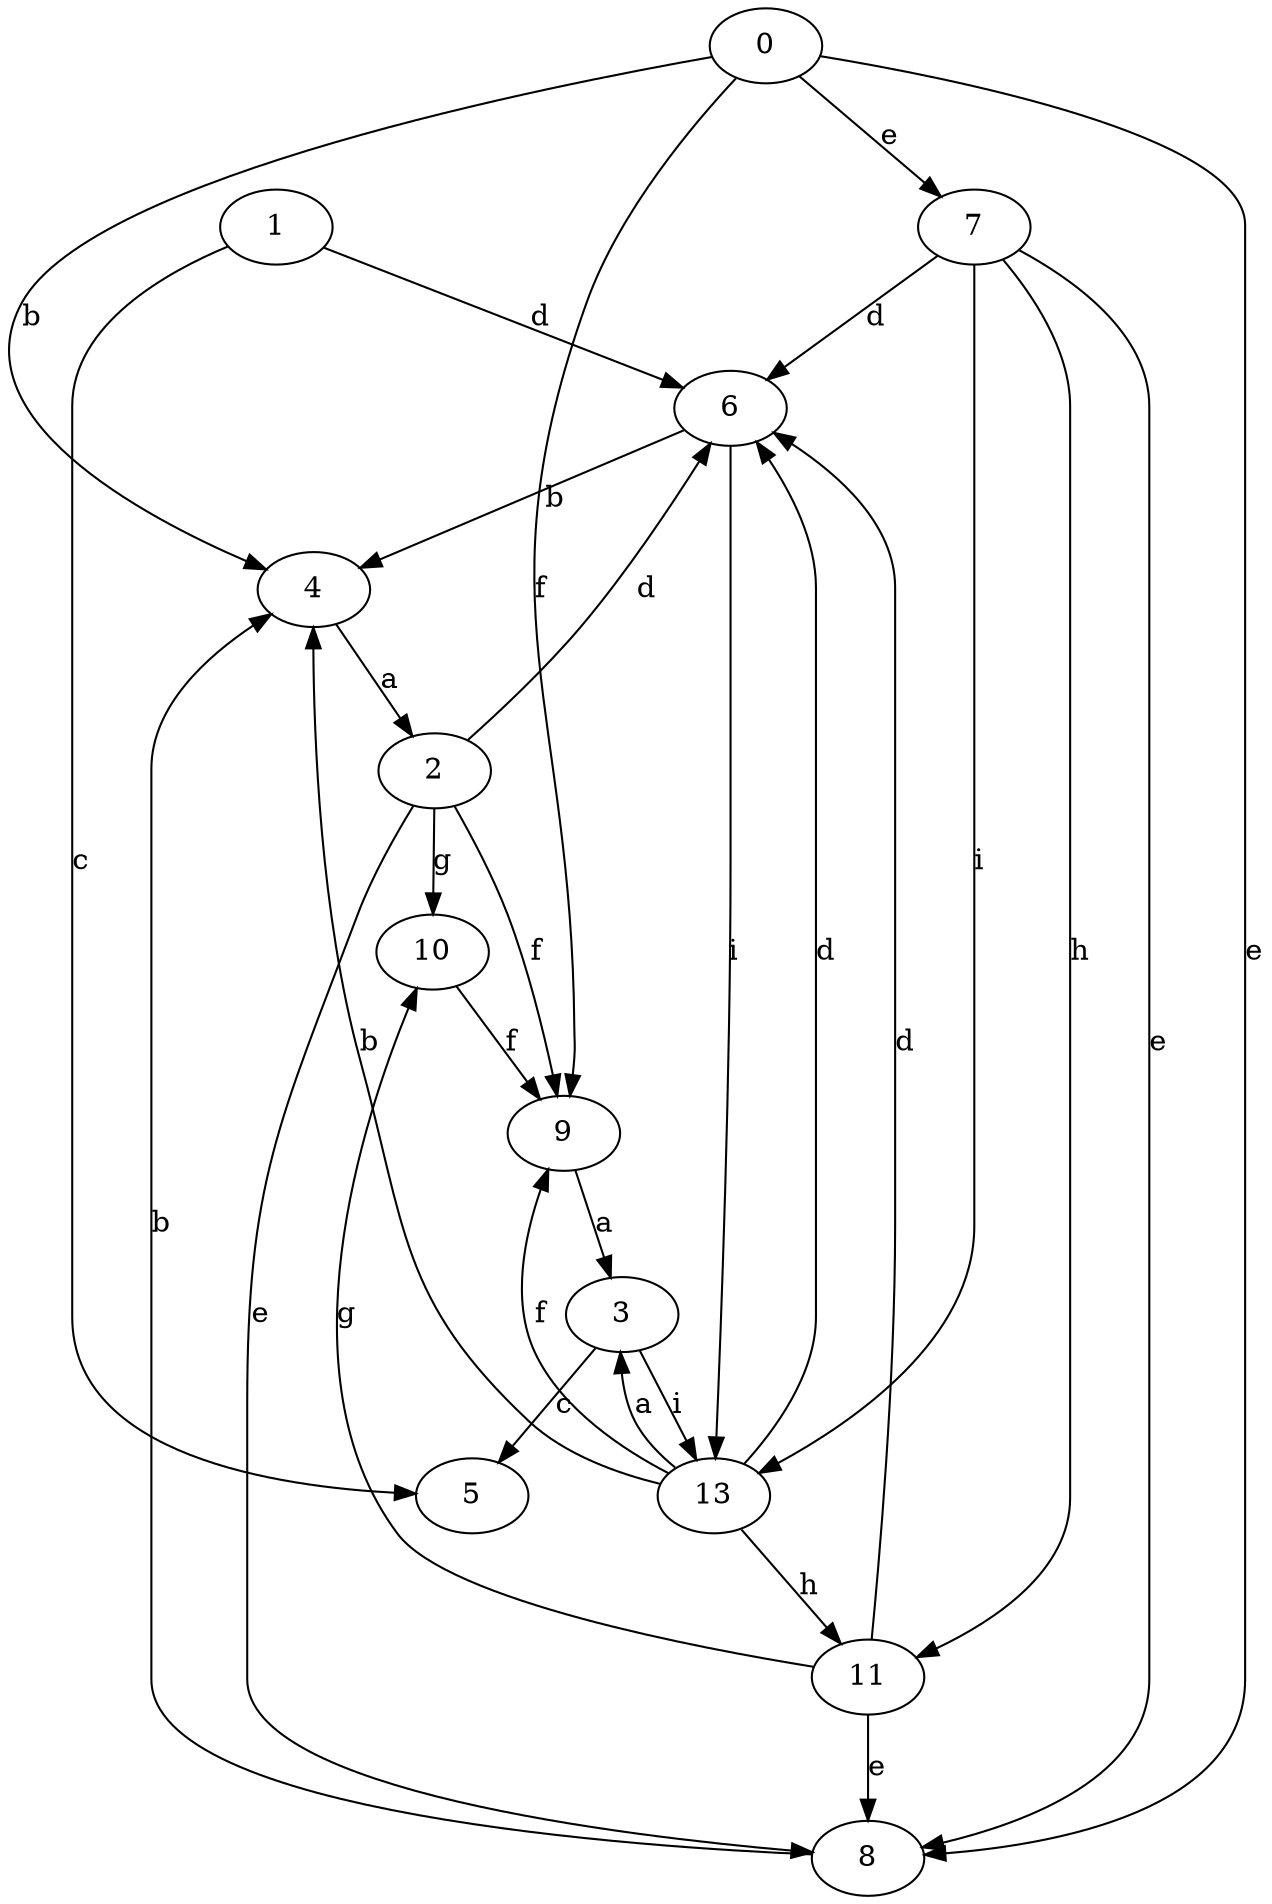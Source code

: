 strict digraph  {
1;
2;
3;
0;
4;
5;
6;
7;
8;
9;
10;
11;
13;
1 -> 5  [label=c];
1 -> 6  [label=d];
2 -> 6  [label=d];
2 -> 8  [label=e];
2 -> 9  [label=f];
2 -> 10  [label=g];
3 -> 5  [label=c];
3 -> 13  [label=i];
0 -> 4  [label=b];
0 -> 7  [label=e];
0 -> 8  [label=e];
0 -> 9  [label=f];
4 -> 2  [label=a];
6 -> 4  [label=b];
6 -> 13  [label=i];
7 -> 6  [label=d];
7 -> 8  [label=e];
7 -> 11  [label=h];
7 -> 13  [label=i];
8 -> 4  [label=b];
9 -> 3  [label=a];
10 -> 9  [label=f];
11 -> 6  [label=d];
11 -> 8  [label=e];
11 -> 10  [label=g];
13 -> 3  [label=a];
13 -> 4  [label=b];
13 -> 6  [label=d];
13 -> 9  [label=f];
13 -> 11  [label=h];
}
